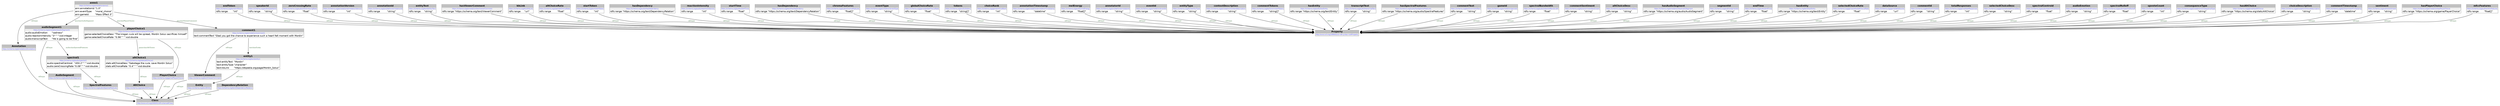 digraph { 
 node [ fontname="DejaVu Sans" ] ; 
	node1 -> node2 [ color=BLACK, label=< <font point-size='10' color='#336633'>rdf:type</font> > ] ;
	node4 -> node5 [ color=BLACK, label=< <font point-size='10' color='#336633'>rdf:type</font> > ] ;
	node6 -> node5 [ color=BLACK, label=< <font point-size='10' color='#336633'>rdf:type</font> > ] ;
	node7 -> node8 [ color=BLACK, label=< <font point-size='10' color='#336633'>rdf:type</font> > ] ;
	node11 -> node5 [ color=BLACK, label=< <font point-size='10' color='#336633'>rdf:type</font> > ] ;
	node12 -> node2 [ color=BLACK, label=< <font point-size='10' color='#336633'>rdf:type</font> > ] ;
	node13 -> node1 [ color=BLACK, label=< <font point-size='10' color='#336633'>rdf:type</font> > ] ;
	node14 -> node2 [ color=BLACK, label=< <font point-size='10' color='#336633'>rdf:type</font> > ] ;
	node15 -> node5 [ color=BLACK, label=< <font point-size='10' color='#336633'>rdf:type</font> > ] ;
	node22 -> node23 [ color=BLACK, label=< <font point-size='10' color='#336633'>game:hasAltChoice</font> > ] ;
	node23 -> node12 [ color=BLACK, label=< <font point-size='10' color='#336633'>rdf:type</font> > ] ;
	node24 -> node5 [ color=BLACK, label=< <font point-size='10' color='#336633'>rdf:type</font> > ] ;
	node26 -> node5 [ color=BLACK, label=< <font point-size='10' color='#336633'>rdf:type</font> > ] ;
	node22 -> node27 [ color=BLACK, label=< <font point-size='10' color='#336633'>rdf:type</font> > ] ;
	node29 -> node5 [ color=BLACK, label=< <font point-size='10' color='#336633'>rdf:type</font> > ] ;
	node30 -> node2 [ color=BLACK, label=< <font point-size='10' color='#336633'>rdf:type</font> > ] ;
	node32 -> node5 [ color=BLACK, label=< <font point-size='10' color='#336633'>rdf:type</font> > ] ;
	node33 -> node5 [ color=BLACK, label=< <font point-size='10' color='#336633'>rdf:type</font> > ] ;
	node34 -> node5 [ color=BLACK, label=< <font point-size='10' color='#336633'>rdf:type</font> > ] ;
	node36 -> node5 [ color=BLACK, label=< <font point-size='10' color='#336633'>rdf:type</font> > ] ;
	node37 -> node5 [ color=BLACK, label=< <font point-size='10' color='#336633'>rdf:type</font> > ] ;
	node38 -> node5 [ color=BLACK, label=< <font point-size='10' color='#336633'>rdf:type</font> > ] ;
	node39 -> node5 [ color=BLACK, label=< <font point-size='10' color='#336633'>rdf:type</font> > ] ;
	node41 -> node5 [ color=BLACK, label=< <font point-size='10' color='#336633'>rdf:type</font> > ] ;
	node42 -> node43 [ color=BLACK, label=< <font point-size='10' color='#336633'>text:hasEntity</font> > ] ;
	node0 -> node5 [ color=BLACK, label=< <font point-size='10' color='#336633'>rdf:type</font> > ] ;
	node43 -> node30 [ color=BLACK, label=< <font point-size='10' color='#336633'>rdf:type</font> > ] ;
	node48 -> node5 [ color=BLACK, label=< <font point-size='10' color='#336633'>rdf:type</font> > ] ;
	node49 -> node5 [ color=BLACK, label=< <font point-size='10' color='#336633'>rdf:type</font> > ] ;
	node50 -> node5 [ color=BLACK, label=< <font point-size='10' color='#336633'>rdf:type</font> > ] ;
	node51 -> node5 [ color=BLACK, label=< <font point-size='10' color='#336633'>rdf:type</font> > ] ;
	node35 -> node5 [ color=BLACK, label=< <font point-size='10' color='#336633'>rdf:type</font> > ] ;
	node7 -> node22 [ color=BLACK, label=< <font point-size='10' color='#336633'>ann:hasPlayerChoice</font> > ] ;
	node53 -> node2 [ color=BLACK, label=< <font point-size='10' color='#336633'>rdf:type</font> > ] ;
	node18 -> node5 [ color=BLACK, label=< <font point-size='10' color='#336633'>rdf:type</font> > ] ;
	node21 -> node5 [ color=BLACK, label=< <font point-size='10' color='#336633'>rdf:type</font> > ] ;
	node54 -> node53 [ color=BLACK, label=< <font point-size='10' color='#336633'>rdf:type</font> > ] ;
	node7 -> node13 [ color=BLACK, label=< <font point-size='10' color='#336633'>ann:hasAudioSegment</font> > ] ;
	node25 -> node5 [ color=BLACK, label=< <font point-size='10' color='#336633'>rdf:type</font> > ] ;
	node28 -> node5 [ color=BLACK, label=< <font point-size='10' color='#336633'>rdf:type</font> > ] ;
	node46 -> node5 [ color=BLACK, label=< <font point-size='10' color='#336633'>rdf:type</font> > ] ;
	node17 -> node5 [ color=BLACK, label=< <font point-size='10' color='#336633'>rdf:type</font> > ] ;
	node13 -> node54 [ color=BLACK, label=< <font point-size='10' color='#336633'>audio:hasSpectralFeatures</font> > ] ;
	node56 -> node5 [ color=BLACK, label=< <font point-size='10' color='#336633'>rdf:type</font> > ] ;
	node57 -> node5 [ color=BLACK, label=< <font point-size='10' color='#336633'>rdf:type</font> > ] ;
	node60 -> node5 [ color=BLACK, label=< <font point-size='10' color='#336633'>rdf:type</font> > ] ;
	node3 -> node5 [ color=BLACK, label=< <font point-size='10' color='#336633'>rdf:type</font> > ] ;
	node8 -> node2 [ color=BLACK, label=< <font point-size='10' color='#336633'>rdf:type</font> > ] ;
	node16 -> node5 [ color=BLACK, label=< <font point-size='10' color='#336633'>rdf:type</font> > ] ;
	node61 -> node2 [ color=BLACK, label=< <font point-size='10' color='#336633'>rdf:type</font> > ] ;
	node9 -> node5 [ color=BLACK, label=< <font point-size='10' color='#336633'>rdf:type</font> > ] ;
	node62 -> node5 [ color=BLACK, label=< <font point-size='10' color='#336633'>rdf:type</font> > ] ;
	node52 -> node5 [ color=BLACK, label=< <font point-size='10' color='#336633'>rdf:type</font> > ] ;
	node64 -> node5 [ color=BLACK, label=< <font point-size='10' color='#336633'>rdf:type</font> > ] ;
	node31 -> node5 [ color=BLACK, label=< <font point-size='10' color='#336633'>rdf:type</font> > ] ;
	node55 -> node5 [ color=BLACK, label=< <font point-size='10' color='#336633'>rdf:type</font> > ] ;
	node7 -> node42 [ color=BLACK, label=< <font point-size='10' color='#336633'>ann:hasViewerComment</font> > ] ;
	node65 -> node5 [ color=BLACK, label=< <font point-size='10' color='#336633'>rdf:type</font> > ] ;
	node58 -> node5 [ color=BLACK, label=< <font point-size='10' color='#336633'>rdf:type</font> > ] ;
	node66 -> node5 [ color=BLACK, label=< <font point-size='10' color='#336633'>rdf:type</font> > ] ;
	node40 -> node5 [ color=BLACK, label=< <font point-size='10' color='#336633'>rdf:type</font> > ] ;
	node19 -> node5 [ color=BLACK, label=< <font point-size='10' color='#336633'>rdf:type</font> > ] ;
	node44 -> node5 [ color=BLACK, label=< <font point-size='10' color='#336633'>rdf:type</font> > ] ;
	node67 -> node5 [ color=BLACK, label=< <font point-size='10' color='#336633'>rdf:type</font> > ] ;
	node70 -> node5 [ color=BLACK, label=< <font point-size='10' color='#336633'>rdf:type</font> > ] ;
	node20 -> node5 [ color=BLACK, label=< <font point-size='10' color='#336633'>rdf:type</font> > ] ;
	node59 -> node5 [ color=BLACK, label=< <font point-size='10' color='#336633'>rdf:type</font> > ] ;
	node69 -> node5 [ color=BLACK, label=< <font point-size='10' color='#336633'>rdf:type</font> > ] ;
	node47 -> node5 [ color=BLACK, label=< <font point-size='10' color='#336633'>rdf:type</font> > ] ;
	node68 -> node5 [ color=BLACK, label=< <font point-size='10' color='#336633'>rdf:type</font> > ] ;
	node63 -> node5 [ color=BLACK, label=< <font point-size='10' color='#336633'>rdf:type</font> > ] ;
	node45 -> node5 [ color=BLACK, label=< <font point-size='10' color='#336633'>rdf:type</font> > ] ;
	node42 -> node14 [ color=BLACK, label=< <font point-size='10' color='#336633'>rdf:type</font> > ] ;
	node10 -> node5 [ color=BLACK, label=< <font point-size='10' color='#336633'>rdf:type</font> > ] ;
	node27 -> node2 [ color=BLACK, label=< <font point-size='10' color='#336633'>rdf:type</font> > ] ;
# https://schema.org/annotation/eventType node0
node0 [ shape=none, color=black label=< <table color='#666666' cellborder='0' cellspacing='0' border='1'><tr><td colspan='2' bgcolor='grey'><B>eventType</B></td></tr><tr><td href='https://schema.org/annotation/eventType' bgcolor='#eeeeee' colspan='2'><font point-size='10' color='#6666ff'>https://schema.org/annotation/eventType</font></td></tr><tr><td align='left'>rdfs:range</td><td align='left'>&quot;string&quot;</td></tr></table> > ] 
# https://schema.org/audio/AudioSegment node1
node1 [ shape=none, color=black label=< <table color='#666666' cellborder='0' cellspacing='0' border='1'><tr><td colspan='2' bgcolor='grey'><B>AudioSegment</B></td></tr><tr><td href='https://schema.org/audio/AudioSegment' bgcolor='#eeeeee' colspan='2'><font point-size='10' color='#6666ff'>https://schema.org/audio/AudioSegment</font></td></tr></table> > ] 
# http://www.w3.org/2000/01/rdf-schema#Class node2
node2 [ shape=none, color=black label=< <table color='#666666' cellborder='0' cellspacing='0' border='1'><tr><td colspan='2' bgcolor='grey'><B>Class</B></td></tr><tr><td href='http://www.w3.org/2000/01/rdf-schema#Class' bgcolor='#eeeeee' colspan='2'><font point-size='10' color='#6666ff'>http://www.w3.org/2000/01/rdf-schema#Class</font></td></tr></table> > ] 
# https://schema.org/annotation/gameId node3
node3 [ shape=none, color=black label=< <table color='#666666' cellborder='0' cellspacing='0' border='1'><tr><td colspan='2' bgcolor='grey'><B>gameId</B></td></tr><tr><td href='https://schema.org/annotation/gameId' bgcolor='#eeeeee' colspan='2'><font point-size='10' color='#6666ff'>https://schema.org/annotation/gameId</font></td></tr><tr><td align='left'>rdfs:range</td><td align='left'>&quot;string&quot;</td></tr></table> > ] 
# https://schema.org/text/endToken node4
node4 [ shape=none, color=black label=< <table color='#666666' cellborder='0' cellspacing='0' border='1'><tr><td colspan='2' bgcolor='grey'><B>endToken</B></td></tr><tr><td href='https://schema.org/text/endToken' bgcolor='#eeeeee' colspan='2'><font point-size='10' color='#6666ff'>https://schema.org/text/endToken</font></td></tr><tr><td align='left'>rdfs:range</td><td align='left'>&quot;int&quot;</td></tr></table> > ] 
# http://www.w3.org/1999/02/22-rdf-syntax-ns#Property node5
node5 [ shape=none, color=black label=< <table color='#666666' cellborder='0' cellspacing='0' border='1'><tr><td colspan='2' bgcolor='grey'><B>Property</B></td></tr><tr><td href='http://www.w3.org/1999/02/22-rdf-syntax-ns#Property' bgcolor='#eeeeee' colspan='2'><font point-size='10' color='#6666ff'>http://www.w3.org/1999/02/22-rdf-syntax-ns#Property</font></td></tr></table> > ] 
# https://schema.org/audio/speakerId node6
node6 [ shape=none, color=black label=< <table color='#666666' cellborder='0' cellspacing='0' border='1'><tr><td colspan='2' bgcolor='grey'><B>speakerId</B></td></tr><tr><td href='https://schema.org/audio/speakerId' bgcolor='#eeeeee' colspan='2'><font point-size='10' color='#6666ff'>https://schema.org/audio/speakerId</font></td></tr><tr><td align='left'>rdfs:range</td><td align='left'>&quot;string&quot;</td></tr></table> > ] 
# https://schema.org/annotation/anno1 node7
node7 [ shape=none, color=black label=< <table color='#666666' cellborder='0' cellspacing='0' border='1'><tr><td colspan='2' bgcolor='grey'><B>anno1</B></td></tr><tr><td href='https://schema.org/annotation/anno1' bgcolor='#eeeeee' colspan='2'><font point-size='10' color='#6666ff'>https://schema.org/annotation/anno1</font></td></tr><tr><td align='left'>ann:annotationId</td><td align='left'>&quot;1.0&quot;</td></tr><tr><td align='left'>ann:eventType</td><td align='left'>&quot;moral_choice&quot;</td></tr><tr><td align='left'>ann:gameId</td><td align='left'>&quot;Mass Effect 3&quot;</td></tr></table> > ] 
# https://schema.org/annotation/Annotation node8
node8 [ shape=none, color=black label=< <table color='#666666' cellborder='0' cellspacing='0' border='1'><tr><td colspan='2' bgcolor='grey'><B>Annotation</B></td></tr><tr><td href='https://schema.org/annotation/Annotation' bgcolor='#eeeeee' colspan='2'><font point-size='10' color='#6666ff'>https://schema.org/annotation/Annotation</font></td></tr></table> > ] 
# https://schema.org/text/commentSentiment node9
node9 [ shape=none, color=black label=< <table color='#666666' cellborder='0' cellspacing='0' border='1'><tr><td colspan='2' bgcolor='grey'><B>commentSentiment</B></td></tr><tr><td href='https://schema.org/text/commentSentiment' bgcolor='#eeeeee' colspan='2'><font point-size='10' color='#6666ff'>https://schema.org/text/commentSentiment</font></td></tr><tr><td align='left'>rdfs:range</td><td align='left'>&quot;string&quot;</td></tr></table> > ] 
# https://schema.org/audio/mfccFeatures node10
node10 [ shape=none, color=black label=< <table color='#666666' cellborder='0' cellspacing='0' border='1'><tr><td colspan='2' bgcolor='grey'><B>mfccFeatures</B></td></tr><tr><td href='https://schema.org/audio/mfccFeatures' bgcolor='#eeeeee' colspan='2'><font point-size='10' color='#6666ff'>https://schema.org/audio/mfccFeatures</font></td></tr><tr><td align='left'>rdfs:range</td><td align='left'>&quot;float[]&quot;</td></tr></table> > ] 
# https://schema.org/audio/zeroCrossingRate node11
node11 [ shape=none, color=black label=< <table color='#666666' cellborder='0' cellspacing='0' border='1'><tr><td colspan='2' bgcolor='grey'><B>zeroCrossingRate</B></td></tr><tr><td href='https://schema.org/audio/zeroCrossingRate' bgcolor='#eeeeee' colspan='2'><font point-size='10' color='#6666ff'>https://schema.org/audio/zeroCrossingRate</font></td></tr><tr><td align='left'>rdfs:range</td><td align='left'>&quot;float&quot;</td></tr></table> > ] 
# https://schema.org/stats/AltChoice node12
node12 [ shape=none, color=black label=< <table color='#666666' cellborder='0' cellspacing='0' border='1'><tr><td colspan='2' bgcolor='grey'><B>AltChoice</B></td></tr><tr><td href='https://schema.org/stats/AltChoice' bgcolor='#eeeeee' colspan='2'><font point-size='10' color='#6666ff'>https://schema.org/stats/AltChoice</font></td></tr></table> > ] 
# https://schema.org/annotation/audioSegment1 node13
node13 [ shape=none, color=black label=< <table color='#666666' cellborder='0' cellspacing='0' border='1'><tr><td colspan='2' bgcolor='grey'><B>audioSegment1</B></td></tr><tr><td href='https://schema.org/annotation/audioSegment1' bgcolor='#eeeeee' colspan='2'><font point-size='10' color='#6666ff'>https://schema.org/annotation/audioSegment1</font></td></tr><tr><td align='left'>audio:audioEmotion</td><td align='left'>&quot;sadness&quot;</td></tr><tr><td align='left'>audio:reactionIntensity</td><td align='left'>&quot;3&quot;^^xsd:integer</td></tr><tr><td align='left'>audio:transcriptText</td><td align='left'>&quot;He is going to be fine&quot;</td></tr></table> > ] 
# https://schema.org/text/ViewerComment node14
node14 [ shape=none, color=black label=< <table color='#666666' cellborder='0' cellspacing='0' border='1'><tr><td colspan='2' bgcolor='grey'><B>ViewerComment</B></td></tr><tr><td href='https://schema.org/text/ViewerComment' bgcolor='#eeeeee' colspan='2'><font point-size='10' color='#6666ff'>https://schema.org/text/ViewerComment</font></td></tr></table> > ] 
# https://schema.org/annotation/annotationVersion node15
node15 [ shape=none, color=black label=< <table color='#666666' cellborder='0' cellspacing='0' border='1'><tr><td colspan='2' bgcolor='grey'><B>annotationVersion</B></td></tr><tr><td href='https://schema.org/annotation/annotationVersion' bgcolor='#eeeeee' colspan='2'><font point-size='10' color='#6666ff'>https://schema.org/annotation/annotationVersion</font></td></tr><tr><td align='left'>rdfs:range</td><td align='left'>&quot;int&quot;</td></tr></table> > ] 
# https://schema.org/audio/spectralBandwidth node16
node16 [ shape=none, color=black label=< <table color='#666666' cellborder='0' cellspacing='0' border='1'><tr><td colspan='2' bgcolor='grey'><B>spectralBandwidth</B></td></tr><tr><td href='https://schema.org/audio/spectralBandwidth' bgcolor='#eeeeee' colspan='2'><font point-size='10' color='#6666ff'>https://schema.org/audio/spectralBandwidth</font></td></tr><tr><td align='left'>rdfs:range</td><td align='left'>&quot;float&quot;</td></tr></table> > ] 
# https://schema.org/audio/hasEntity node17
node17 [ shape=none, color=black label=< <table color='#666666' cellborder='0' cellspacing='0' border='1'><tr><td colspan='2' bgcolor='grey'><B>hasEntity</B></td></tr><tr><td href='https://schema.org/audio/hasEntity' bgcolor='#eeeeee' colspan='2'><font point-size='10' color='#6666ff'>https://schema.org/audio/hasEntity</font></td></tr><tr><td align='left'>rdfs:range</td><td align='left'>&quot;https://schema.org/text/Entity&quot;</td></tr></table> > ] 
# https://schema.org/annotation/annotatorId node18
node18 [ shape=none, color=black label=< <table color='#666666' cellborder='0' cellspacing='0' border='1'><tr><td colspan='2' bgcolor='grey'><B>annotatorId</B></td></tr><tr><td href='https://schema.org/annotation/annotatorId' bgcolor='#eeeeee' colspan='2'><font point-size='10' color='#6666ff'>https://schema.org/annotation/annotatorId</font></td></tr><tr><td align='left'>rdfs:range</td><td align='left'>&quot;string&quot;</td></tr></table> > ] 
# https://schema.org/game/selectedChoiceDesc node19
node19 [ shape=none, color=black label=< <table color='#666666' cellborder='0' cellspacing='0' border='1'><tr><td colspan='2' bgcolor='grey'><B>selectedChoiceDesc</B></td></tr><tr><td href='https://schema.org/game/selectedChoiceDesc' bgcolor='#eeeeee' colspan='2'><font point-size='10' color='#6666ff'>https://schema.org/game/selectedChoiceDesc</font></td></tr><tr><td align='left'>rdfs:range</td><td align='left'>&quot;string&quot;</td></tr></table> > ] 
# https://schema.org/text/upvoteCount node20
node20 [ shape=none, color=black label=< <table color='#666666' cellborder='0' cellspacing='0' border='1'><tr><td colspan='2' bgcolor='grey'><B>upvoteCount</B></td></tr><tr><td href='https://schema.org/text/upvoteCount' bgcolor='#eeeeee' colspan='2'><font point-size='10' color='#6666ff'>https://schema.org/text/upvoteCount</font></td></tr><tr><td align='left'>rdfs:range</td><td align='left'>&quot;int&quot;</td></tr></table> > ] 
# https://schema.org/annotation/eventId node21
node21 [ shape=none, color=black label=< <table color='#666666' cellborder='0' cellspacing='0' border='1'><tr><td colspan='2' bgcolor='grey'><B>eventId</B></td></tr><tr><td href='https://schema.org/annotation/eventId' bgcolor='#eeeeee' colspan='2'><font point-size='10' color='#6666ff'>https://schema.org/annotation/eventId</font></td></tr><tr><td align='left'>rdfs:range</td><td align='left'>&quot;string&quot;</td></tr></table> > ] 
# https://schema.org/annotation/playerChoice1 node22
node22 [ shape=none, color=black label=< <table color='#666666' cellborder='0' cellspacing='0' border='1'><tr><td colspan='2' bgcolor='grey'><B>playerChoice1</B></td></tr><tr><td href='https://schema.org/annotation/playerChoice1' bgcolor='#eeeeee' colspan='2'><font point-size='10' color='#6666ff'>https://schema.org/annotation/playerChoice1</font></td></tr><tr><td align='left'>game:selectedChoiceDesc</td><td align='left'>&quot;The krogan cure will be spread, Mordin Solus sacrifices himself&quot;</td></tr><tr><td align='left'>game:selectedChoiceRate</td><td align='left'>&quot;0.96&quot;^^xsd:double</td></tr></table> > ] 
# https://schema.org/stats/altChoice1 node23
node23 [ shape=none, color=black label=< <table color='#666666' cellborder='0' cellspacing='0' border='1'><tr><td colspan='2' bgcolor='grey'><B>altChoice1</B></td></tr><tr><td href='https://schema.org/stats/altChoice1' bgcolor='#eeeeee' colspan='2'><font point-size='10' color='#6666ff'>https://schema.org/stats/altChoice1</font></td></tr><tr><td align='left'>stats:altChoiceDesc</td><td align='left'>&quot;Sabotage the cure, save Mordin Solus&quot;</td></tr><tr><td align='left'>stats:altChoiceRate</td><td align='left'>&quot;0.4&quot;^^xsd:double</td></tr></table> > ] 
# https://schema.org/annotation/annotationId node24
node24 [ shape=none, color=black label=< <table color='#666666' cellborder='0' cellspacing='0' border='1'><tr><td colspan='2' bgcolor='grey'><B>annotationId</B></td></tr><tr><td href='https://schema.org/annotation/annotationId' bgcolor='#eeeeee' colspan='2'><font point-size='10' color='#6666ff'>https://schema.org/annotation/annotationId</font></td></tr><tr><td align='left'>rdfs:range</td><td align='left'>&quot;string&quot;</td></tr></table> > ] 
# https://schema.org/text/entityType node25
node25 [ shape=none, color=black label=< <table color='#666666' cellborder='0' cellspacing='0' border='1'><tr><td colspan='2' bgcolor='grey'><B>entityType</B></td></tr><tr><td href='https://schema.org/text/entityType' bgcolor='#eeeeee' colspan='2'><font point-size='10' color='#6666ff'>https://schema.org/text/entityType</font></td></tr><tr><td align='left'>rdfs:range</td><td align='left'>&quot;string&quot;</td></tr></table> > ] 
# https://schema.org/text/entityText node26
node26 [ shape=none, color=black label=< <table color='#666666' cellborder='0' cellspacing='0' border='1'><tr><td colspan='2' bgcolor='grey'><B>entityText</B></td></tr><tr><td href='https://schema.org/text/entityText' bgcolor='#eeeeee' colspan='2'><font point-size='10' color='#6666ff'>https://schema.org/text/entityText</font></td></tr><tr><td align='left'>rdfs:range</td><td align='left'>&quot;string&quot;</td></tr></table> > ] 
# https://schema.org/game/PlayerChoice node27
node27 [ shape=none, color=black label=< <table color='#666666' cellborder='0' cellspacing='0' border='1'><tr><td colspan='2' bgcolor='grey'><B>PlayerChoice</B></td></tr><tr><td href='https://schema.org/game/PlayerChoice' bgcolor='#eeeeee' colspan='2'><font point-size='10' color='#6666ff'>https://schema.org/game/PlayerChoice</font></td></tr></table> > ] 
# https://schema.org/annotation/contextDescription node28
node28 [ shape=none, color=black label=< <table color='#666666' cellborder='0' cellspacing='0' border='1'><tr><td colspan='2' bgcolor='grey'><B>contextDescription</B></td></tr><tr><td href='https://schema.org/annotation/contextDescription' bgcolor='#eeeeee' colspan='2'><font point-size='10' color='#6666ff'>https://schema.org/annotation/contextDescription</font></td></tr><tr><td align='left'>rdfs:range</td><td align='left'>&quot;string&quot;</td></tr></table> > ] 
# https://schema.org/annotation/hasViewerComment node29
node29 [ shape=none, color=black label=< <table color='#666666' cellborder='0' cellspacing='0' border='1'><tr><td colspan='2' bgcolor='grey'><B>hasViewerComment</B></td></tr><tr><td href='https://schema.org/annotation/hasViewerComment' bgcolor='#eeeeee' colspan='2'><font point-size='10' color='#6666ff'>https://schema.org/annotation/hasViewerComment</font></td></tr><tr><td align='left'>rdfs:range</td><td align='left'>&quot;https://schema.org/text/ViewerComment&quot;</td></tr></table> > ] 
# https://schema.org/text/Entity node30
node30 [ shape=none, color=black label=< <table color='#666666' cellborder='0' cellspacing='0' border='1'><tr><td colspan='2' bgcolor='grey'><B>Entity</B></td></tr><tr><td href='https://schema.org/text/Entity' bgcolor='#eeeeee' colspan='2'><font point-size='10' color='#6666ff'>https://schema.org/text/Entity</font></td></tr></table> > ] 
# https://schema.org/audio/endTime node31
node31 [ shape=none, color=black label=< <table color='#666666' cellborder='0' cellspacing='0' border='1'><tr><td colspan='2' bgcolor='grey'><B>endTime</B></td></tr><tr><td href='https://schema.org/audio/endTime' bgcolor='#eeeeee' colspan='2'><font point-size='10' color='#6666ff'>https://schema.org/audio/endTime</font></td></tr><tr><td align='left'>rdfs:range</td><td align='left'>&quot;float&quot;</td></tr></table> > ] 
# https://schema.org/text/kbLink node32
node32 [ shape=none, color=black label=< <table color='#666666' cellborder='0' cellspacing='0' border='1'><tr><td colspan='2' bgcolor='grey'><B>kbLink</B></td></tr><tr><td href='https://schema.org/text/kbLink' bgcolor='#eeeeee' colspan='2'><font point-size='10' color='#6666ff'>https://schema.org/text/kbLink</font></td></tr><tr><td align='left'>rdfs:range</td><td align='left'>&quot;url&quot;</td></tr></table> > ] 
# https://schema.org/stats/altChoiceRate node33
node33 [ shape=none, color=black label=< <table color='#666666' cellborder='0' cellspacing='0' border='1'><tr><td colspan='2' bgcolor='grey'><B>altChoiceRate</B></td></tr><tr><td href='https://schema.org/stats/altChoiceRate' bgcolor='#eeeeee' colspan='2'><font point-size='10' color='#6666ff'>https://schema.org/stats/altChoiceRate</font></td></tr><tr><td align='left'>rdfs:range</td><td align='left'>&quot;float&quot;</td></tr></table> > ] 
# https://schema.org/text/startToken node34
node34 [ shape=none, color=black label=< <table color='#666666' cellborder='0' cellspacing='0' border='1'><tr><td colspan='2' bgcolor='grey'><B>startToken</B></td></tr><tr><td href='https://schema.org/text/startToken' bgcolor='#eeeeee' colspan='2'><font point-size='10' color='#6666ff'>https://schema.org/text/startToken</font></td></tr><tr><td align='left'>rdfs:range</td><td align='left'>&quot;int&quot;</td></tr></table> > ] 
# https://schema.org/audio/melEnergy node35
node35 [ shape=none, color=black label=< <table color='#666666' cellborder='0' cellspacing='0' border='1'><tr><td colspan='2' bgcolor='grey'><B>melEnergy</B></td></tr><tr><td href='https://schema.org/audio/melEnergy' bgcolor='#eeeeee' colspan='2'><font point-size='10' color='#6666ff'>https://schema.org/audio/melEnergy</font></td></tr><tr><td align='left'>rdfs:range</td><td align='left'>&quot;float[]&quot;</td></tr></table> > ] 
# https://schema.org/audio/hasDependency node36
node36 [ shape=none, color=black label=< <table color='#666666' cellborder='0' cellspacing='0' border='1'><tr><td colspan='2' bgcolor='grey'><B>hasDependency</B></td></tr><tr><td href='https://schema.org/audio/hasDependency' bgcolor='#eeeeee' colspan='2'><font point-size='10' color='#6666ff'>https://schema.org/audio/hasDependency</font></td></tr><tr><td align='left'>rdfs:range</td><td align='left'>&quot;https://schema.org/text/DependencyRelation&quot;</td></tr></table> > ] 
# https://schema.org/audio/reactionIntensity node37
node37 [ shape=none, color=black label=< <table color='#666666' cellborder='0' cellspacing='0' border='1'><tr><td colspan='2' bgcolor='grey'><B>reactionIntensity</B></td></tr><tr><td href='https://schema.org/audio/reactionIntensity' bgcolor='#eeeeee' colspan='2'><font point-size='10' color='#6666ff'>https://schema.org/audio/reactionIntensity</font></td></tr><tr><td align='left'>rdfs:range</td><td align='left'>&quot;int&quot;</td></tr></table> > ] 
# https://schema.org/audio/startTime node38
node38 [ shape=none, color=black label=< <table color='#666666' cellborder='0' cellspacing='0' border='1'><tr><td colspan='2' bgcolor='grey'><B>startTime</B></td></tr><tr><td href='https://schema.org/audio/startTime' bgcolor='#eeeeee' colspan='2'><font point-size='10' color='#6666ff'>https://schema.org/audio/startTime</font></td></tr><tr><td align='left'>rdfs:range</td><td align='left'>&quot;float&quot;</td></tr></table> > ] 
# https://schema.org/text/hasDependency node39
node39 [ shape=none, color=black label=< <table color='#666666' cellborder='0' cellspacing='0' border='1'><tr><td colspan='2' bgcolor='grey'><B>hasDependency</B></td></tr><tr><td href='https://schema.org/text/hasDependency' bgcolor='#eeeeee' colspan='2'><font point-size='10' color='#6666ff'>https://schema.org/text/hasDependency</font></td></tr><tr><td align='left'>rdfs:range</td><td align='left'>&quot;https://schema.org/text/DependencyRelation&quot;</td></tr></table> > ] 
# https://schema.org/game/totalResponses node40
node40 [ shape=none, color=black label=< <table color='#666666' cellborder='0' cellspacing='0' border='1'><tr><td colspan='2' bgcolor='grey'><B>totalResponses</B></td></tr><tr><td href='https://schema.org/game/totalResponses' bgcolor='#eeeeee' colspan='2'><font point-size='10' color='#6666ff'>https://schema.org/game/totalResponses</font></td></tr><tr><td align='left'>rdfs:range</td><td align='left'>&quot;int&quot;</td></tr></table> > ] 
# https://schema.org/audio/chromaFeatures node41
node41 [ shape=none, color=black label=< <table color='#666666' cellborder='0' cellspacing='0' border='1'><tr><td colspan='2' bgcolor='grey'><B>chromaFeatures</B></td></tr><tr><td href='https://schema.org/audio/chromaFeatures' bgcolor='#eeeeee' colspan='2'><font point-size='10' color='#6666ff'>https://schema.org/audio/chromaFeatures</font></td></tr><tr><td align='left'>rdfs:range</td><td align='left'>&quot;float[]&quot;</td></tr></table> > ] 
# https://schema.org/annotation/comment1 node42
node42 [ shape=none, color=black label=< <table color='#666666' cellborder='0' cellspacing='0' border='1'><tr><td colspan='2' bgcolor='grey'><B>comment1</B></td></tr><tr><td href='https://schema.org/annotation/comment1' bgcolor='#eeeeee' colspan='2'><font point-size='10' color='#6666ff'>https://schema.org/annotation/comment1</font></td></tr><tr><td align='left'>text:commentText</td><td align='left'>&quot;Glad you got the chance to experience such a heart felt moment with Mordin&quot;</td></tr></table> > ] 
# https://schema.org/text/entity1 node43
node43 [ shape=none, color=black label=< <table color='#666666' cellborder='0' cellspacing='0' border='1'><tr><td colspan='2' bgcolor='grey'><B>entity1</B></td></tr><tr><td href='https://schema.org/text/entity1' bgcolor='#eeeeee' colspan='2'><font point-size='10' color='#6666ff'>https://schema.org/text/entity1</font></td></tr><tr><td align='left'>text:entityText</td><td align='left'>&quot;Mordin&quot;</td></tr><tr><td align='left'>text:entityType</td><td align='left'>&quot;character&quot;</td></tr><tr><td align='left'>text:kbLink</td><td align='left'>&quot;https://dbpedia.org/page/Mordin_Solus&quot;</td></tr></table> > ] 
# https://schema.org/audio/spectralCentroid node44
node44 [ shape=none, color=black label=< <table color='#666666' cellborder='0' cellspacing='0' border='1'><tr><td colspan='2' bgcolor='grey'><B>spectralCentroid</B></td></tr><tr><td href='https://schema.org/audio/spectralCentroid' bgcolor='#eeeeee' colspan='2'><font point-size='10' color='#6666ff'>https://schema.org/audio/spectralCentroid</font></td></tr><tr><td align='left'>rdfs:range</td><td align='left'>&quot;float&quot;</td></tr></table> > ] 
# https://schema.org/annotation/hasPlayerChoice node45
node45 [ shape=none, color=black label=< <table color='#666666' cellborder='0' cellspacing='0' border='1'><tr><td colspan='2' bgcolor='grey'><B>hasPlayerChoice</B></td></tr><tr><td href='https://schema.org/annotation/hasPlayerChoice' bgcolor='#eeeeee' colspan='2'><font point-size='10' color='#6666ff'>https://schema.org/annotation/hasPlayerChoice</font></td></tr><tr><td align='left'>rdfs:range</td><td align='left'>&quot;https://schema.org/game/PlayerChoice&quot;</td></tr></table> > ] 
# https://schema.org/text/commentTokens node46
node46 [ shape=none, color=black label=< <table color='#666666' cellborder='0' cellspacing='0' border='1'><tr><td colspan='2' bgcolor='grey'><B>commentTokens</B></td></tr><tr><td href='https://schema.org/text/commentTokens' bgcolor='#eeeeee' colspan='2'><font point-size='10' color='#6666ff'>https://schema.org/text/commentTokens</font></td></tr><tr><td align='left'>rdfs:range</td><td align='left'>&quot;string[]&quot;</td></tr></table> > ] 
# https://schema.org/annotation/choiceDescription node47
node47 [ shape=none, color=black label=< <table color='#666666' cellborder='0' cellspacing='0' border='1'><tr><td colspan='2' bgcolor='grey'><B>choiceDescription</B></td></tr><tr><td href='https://schema.org/annotation/choiceDescription' bgcolor='#eeeeee' colspan='2'><font point-size='10' color='#6666ff'>https://schema.org/annotation/choiceDescription</font></td></tr><tr><td align='left'>rdfs:range</td><td align='left'>&quot;string&quot;</td></tr></table> > ] 
# https://schema.org/game/globalChoiceRate node48
node48 [ shape=none, color=black label=< <table color='#666666' cellborder='0' cellspacing='0' border='1'><tr><td colspan='2' bgcolor='grey'><B>globalChoiceRate</B></td></tr><tr><td href='https://schema.org/game/globalChoiceRate' bgcolor='#eeeeee' colspan='2'><font point-size='10' color='#6666ff'>https://schema.org/game/globalChoiceRate</font></td></tr><tr><td align='left'>rdfs:range</td><td align='left'>&quot;float&quot;</td></tr></table> > ] 
# https://schema.org/audio/tokens node49
node49 [ shape=none, color=black label=< <table color='#666666' cellborder='0' cellspacing='0' border='1'><tr><td colspan='2' bgcolor='grey'><B>tokens</B></td></tr><tr><td href='https://schema.org/audio/tokens' bgcolor='#eeeeee' colspan='2'><font point-size='10' color='#6666ff'>https://schema.org/audio/tokens</font></td></tr><tr><td align='left'>rdfs:range</td><td align='left'>&quot;string[]&quot;</td></tr></table> > ] 
# https://schema.org/game/choiceRank node50
node50 [ shape=none, color=black label=< <table color='#666666' cellborder='0' cellspacing='0' border='1'><tr><td colspan='2' bgcolor='grey'><B>choiceRank</B></td></tr><tr><td href='https://schema.org/game/choiceRank' bgcolor='#eeeeee' colspan='2'><font point-size='10' color='#6666ff'>https://schema.org/game/choiceRank</font></td></tr><tr><td align='left'>rdfs:range</td><td align='left'>&quot;int&quot;</td></tr></table> > ] 
# https://schema.org/annotation/annotationTimestamp node51
node51 [ shape=none, color=black label=< <table color='#666666' cellborder='0' cellspacing='0' border='1'><tr><td colspan='2' bgcolor='grey'><B>annotationTimestamp</B></td></tr><tr><td href='https://schema.org/annotation/annotationTimestamp' bgcolor='#eeeeee' colspan='2'><font point-size='10' color='#6666ff'>https://schema.org/annotation/annotationTimestamp</font></td></tr><tr><td align='left'>rdfs:range</td><td align='left'>&quot;datetime&quot;</td></tr></table> > ] 
# https://schema.org/annotation/hasAudioSegment node52
node52 [ shape=none, color=black label=< <table color='#666666' cellborder='0' cellspacing='0' border='1'><tr><td colspan='2' bgcolor='grey'><B>hasAudioSegment</B></td></tr><tr><td href='https://schema.org/annotation/hasAudioSegment' bgcolor='#eeeeee' colspan='2'><font point-size='10' color='#6666ff'>https://schema.org/annotation/hasAudioSegment</font></td></tr><tr><td align='left'>rdfs:range</td><td align='left'>&quot;https://schema.org/audio/AudioSegment&quot;</td></tr></table> > ] 
# https://schema.org/audio/SpectralFeatures node53
node53 [ shape=none, color=black label=< <table color='#666666' cellborder='0' cellspacing='0' border='1'><tr><td colspan='2' bgcolor='grey'><B>SpectralFeatures</B></td></tr><tr><td href='https://schema.org/audio/SpectralFeatures' bgcolor='#eeeeee' colspan='2'><font point-size='10' color='#6666ff'>https://schema.org/audio/SpectralFeatures</font></td></tr></table> > ] 
# https://schema.org/audio/spectral1 node54
node54 [ shape=none, color=black label=< <table color='#666666' cellborder='0' cellspacing='0' border='1'><tr><td colspan='2' bgcolor='grey'><B>spectral1</B></td></tr><tr><td href='https://schema.org/audio/spectral1' bgcolor='#eeeeee' colspan='2'><font point-size='10' color='#6666ff'>https://schema.org/audio/spectral1</font></td></tr><tr><td align='left'>audio:spectralCentroid</td><td align='left'>&quot;450.2&quot;^^xsd:double</td></tr><tr><td align='left'>audio:zeroCrossingRate</td><td align='left'>&quot;0.08&quot;^^xsd:double</td></tr></table> > ] 
# https://schema.org/text/hasEntity node55
node55 [ shape=none, color=black label=< <table color='#666666' cellborder='0' cellspacing='0' border='1'><tr><td colspan='2' bgcolor='grey'><B>hasEntity</B></td></tr><tr><td href='https://schema.org/text/hasEntity' bgcolor='#eeeeee' colspan='2'><font point-size='10' color='#6666ff'>https://schema.org/text/hasEntity</font></td></tr><tr><td align='left'>rdfs:range</td><td align='left'>&quot;https://schema.org/text/Entity&quot;</td></tr></table> > ] 
# https://schema.org/audio/transcriptText node56
node56 [ shape=none, color=black label=< <table color='#666666' cellborder='0' cellspacing='0' border='1'><tr><td colspan='2' bgcolor='grey'><B>transcriptText</B></td></tr><tr><td href='https://schema.org/audio/transcriptText' bgcolor='#eeeeee' colspan='2'><font point-size='10' color='#6666ff'>https://schema.org/audio/transcriptText</font></td></tr><tr><td align='left'>rdfs:range</td><td align='left'>&quot;string&quot;</td></tr></table> > ] 
# https://schema.org/audio/hasSpectralFeatures node57
node57 [ shape=none, color=black label=< <table color='#666666' cellborder='0' cellspacing='0' border='1'><tr><td colspan='2' bgcolor='grey'><B>hasSpectralFeatures</B></td></tr><tr><td href='https://schema.org/audio/hasSpectralFeatures' bgcolor='#eeeeee' colspan='2'><font point-size='10' color='#6666ff'>https://schema.org/audio/hasSpectralFeatures</font></td></tr><tr><td align='left'>rdfs:range</td><td align='left'>&quot;https://schema.org/audio/SpectralFeatures&quot;</td></tr></table> > ] 
# https://schema.org/game/dataSource node58
node58 [ shape=none, color=black label=< <table color='#666666' cellborder='0' cellspacing='0' border='1'><tr><td colspan='2' bgcolor='grey'><B>dataSource</B></td></tr><tr><td href='https://schema.org/game/dataSource' bgcolor='#eeeeee' colspan='2'><font point-size='10' color='#6666ff'>https://schema.org/game/dataSource</font></td></tr><tr><td align='left'>rdfs:range</td><td align='left'>&quot;url&quot;</td></tr></table> > ] 
# https://schema.org/annotation/consequenceType node59
node59 [ shape=none, color=black label=< <table color='#666666' cellborder='0' cellspacing='0' border='1'><tr><td colspan='2' bgcolor='grey'><B>consequenceType</B></td></tr><tr><td href='https://schema.org/annotation/consequenceType' bgcolor='#eeeeee' colspan='2'><font point-size='10' color='#6666ff'>https://schema.org/annotation/consequenceType</font></td></tr><tr><td align='left'>rdfs:range</td><td align='left'>&quot;string&quot;</td></tr></table> > ] 
# https://schema.org/text/commentText node60
node60 [ shape=none, color=black label=< <table color='#666666' cellborder='0' cellspacing='0' border='1'><tr><td colspan='2' bgcolor='grey'><B>commentText</B></td></tr><tr><td href='https://schema.org/text/commentText' bgcolor='#eeeeee' colspan='2'><font point-size='10' color='#6666ff'>https://schema.org/text/commentText</font></td></tr><tr><td align='left'>rdfs:range</td><td align='left'>&quot;string&quot;</td></tr></table> > ] 
# https://schema.org/text/DependencyRelation node61
node61 [ shape=none, color=black label=< <table color='#666666' cellborder='0' cellspacing='0' border='1'><tr><td colspan='2' bgcolor='grey'><B>DependencyRelation</B></td></tr><tr><td href='https://schema.org/text/DependencyRelation' bgcolor='#eeeeee' colspan='2'><font point-size='10' color='#6666ff'>https://schema.org/text/DependencyRelation</font></td></tr></table> > ] 
# https://schema.org/stats/altChoiceDesc node62
node62 [ shape=none, color=black label=< <table color='#666666' cellborder='0' cellspacing='0' border='1'><tr><td colspan='2' bgcolor='grey'><B>altChoiceDesc</B></td></tr><tr><td href='https://schema.org/stats/altChoiceDesc' bgcolor='#eeeeee' colspan='2'><font point-size='10' color='#6666ff'>https://schema.org/stats/altChoiceDesc</font></td></tr><tr><td align='left'>rdfs:range</td><td align='left'>&quot;string&quot;</td></tr></table> > ] 
# https://schema.org/audio/sentiment node63
node63 [ shape=none, color=black label=< <table color='#666666' cellborder='0' cellspacing='0' border='1'><tr><td colspan='2' bgcolor='grey'><B>sentiment</B></td></tr><tr><td href='https://schema.org/audio/sentiment' bgcolor='#eeeeee' colspan='2'><font point-size='10' color='#6666ff'>https://schema.org/audio/sentiment</font></td></tr><tr><td align='left'>rdfs:range</td><td align='left'>&quot;string&quot;</td></tr></table> > ] 
# https://schema.org/audio/segmentId node64
node64 [ shape=none, color=black label=< <table color='#666666' cellborder='0' cellspacing='0' border='1'><tr><td colspan='2' bgcolor='grey'><B>segmentId</B></td></tr><tr><td href='https://schema.org/audio/segmentId' bgcolor='#eeeeee' colspan='2'><font point-size='10' color='#6666ff'>https://schema.org/audio/segmentId</font></td></tr><tr><td align='left'>rdfs:range</td><td align='left'>&quot;string&quot;</td></tr></table> > ] 
# https://schema.org/game/selectedChoiceRate node65
node65 [ shape=none, color=black label=< <table color='#666666' cellborder='0' cellspacing='0' border='1'><tr><td colspan='2' bgcolor='grey'><B>selectedChoiceRate</B></td></tr><tr><td href='https://schema.org/game/selectedChoiceRate' bgcolor='#eeeeee' colspan='2'><font point-size='10' color='#6666ff'>https://schema.org/game/selectedChoiceRate</font></td></tr><tr><td align='left'>rdfs:range</td><td align='left'>&quot;float&quot;</td></tr></table> > ] 
# https://schema.org/text/commentId node66
node66 [ shape=none, color=black label=< <table color='#666666' cellborder='0' cellspacing='0' border='1'><tr><td colspan='2' bgcolor='grey'><B>commentId</B></td></tr><tr><td href='https://schema.org/text/commentId' bgcolor='#eeeeee' colspan='2'><font point-size='10' color='#6666ff'>https://schema.org/text/commentId</font></td></tr><tr><td align='left'>rdfs:range</td><td align='left'>&quot;string&quot;</td></tr></table> > ] 
# https://schema.org/audio/audioEmotion node67
node67 [ shape=none, color=black label=< <table color='#666666' cellborder='0' cellspacing='0' border='1'><tr><td colspan='2' bgcolor='grey'><B>audioEmotion</B></td></tr><tr><td href='https://schema.org/audio/audioEmotion' bgcolor='#eeeeee' colspan='2'><font point-size='10' color='#6666ff'>https://schema.org/audio/audioEmotion</font></td></tr><tr><td align='left'>rdfs:range</td><td align='left'>&quot;string&quot;</td></tr></table> > ] 
# https://schema.org/text/commentTimestamp node68
node68 [ shape=none, color=black label=< <table color='#666666' cellborder='0' cellspacing='0' border='1'><tr><td colspan='2' bgcolor='grey'><B>commentTimestamp</B></td></tr><tr><td href='https://schema.org/text/commentTimestamp' bgcolor='#eeeeee' colspan='2'><font point-size='10' color='#6666ff'>https://schema.org/text/commentTimestamp</font></td></tr><tr><td align='left'>rdfs:range</td><td align='left'>&quot;datetime&quot;</td></tr></table> > ] 
# https://schema.org/game/hasAltChoice node69
node69 [ shape=none, color=black label=< <table color='#666666' cellborder='0' cellspacing='0' border='1'><tr><td colspan='2' bgcolor='grey'><B>hasAltChoice</B></td></tr><tr><td href='https://schema.org/game/hasAltChoice' bgcolor='#eeeeee' colspan='2'><font point-size='10' color='#6666ff'>https://schema.org/game/hasAltChoice</font></td></tr><tr><td align='left'>rdfs:range</td><td align='left'>&quot;https://schema.org/stats/AltChoice&quot;</td></tr></table> > ] 
# https://schema.org/audio/spectralRolloff node70
node70 [ shape=none, color=black label=< <table color='#666666' cellborder='0' cellspacing='0' border='1'><tr><td colspan='2' bgcolor='grey'><B>spectralRolloff</B></td></tr><tr><td href='https://schema.org/audio/spectralRolloff' bgcolor='#eeeeee' colspan='2'><font point-size='10' color='#6666ff'>https://schema.org/audio/spectralRolloff</font></td></tr><tr><td align='left'>rdfs:range</td><td align='left'>&quot;float&quot;</td></tr></table> > ] 
}
